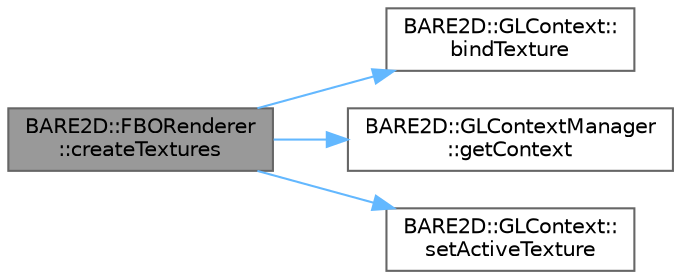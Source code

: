 digraph "BARE2D::FBORenderer::createTextures"
{
 // INTERACTIVE_SVG=YES
 // LATEX_PDF_SIZE
  bgcolor="transparent";
  edge [fontname=Helvetica,fontsize=10,labelfontname=Helvetica,labelfontsize=10];
  node [fontname=Helvetica,fontsize=10,shape=box,height=0.2,width=0.4];
  rankdir="LR";
  Node1 [label="BARE2D::FBORenderer\l::createTextures",height=0.2,width=0.4,color="gray40", fillcolor="grey60", style="filled", fontcolor="black",tooltip="Creates all of the OpenGL textures, and takes their handles into m_colourTextureID,..."];
  Node1 -> Node2 [color="steelblue1",style="solid"];
  Node2 [label="BARE2D::GLContext::\lbindTexture",height=0.2,width=0.4,color="grey40", fillcolor="white", style="filled",URL="$class_b_a_r_e2_d_1_1_g_l_context.html#a1815cdbe70cc6fdbc66ec69a7131b5be",tooltip="Binds a texture to target in the currently active texture slot."];
  Node1 -> Node3 [color="steelblue1",style="solid"];
  Node3 [label="BARE2D::GLContextManager\l::getContext",height=0.2,width=0.4,color="grey40", fillcolor="white", style="filled",URL="$class_b_a_r_e2_d_1_1_g_l_context_manager.html#a733646522bf07c33576f9a1e0bb76c28",tooltip=" "];
  Node1 -> Node4 [color="steelblue1",style="solid"];
  Node4 [label="BARE2D::GLContext::\lsetActiveTexture",height=0.2,width=0.4,color="grey40", fillcolor="white", style="filled",URL="$class_b_a_r_e2_d_1_1_g_l_context.html#a529bb80b0bd7bbf86f10be7c30be514c",tooltip="Sets the active texture \"slot\". This can be GL_TEXTURE0 to GL_TEXTURE8 (I think. Check the literature..."];
}

